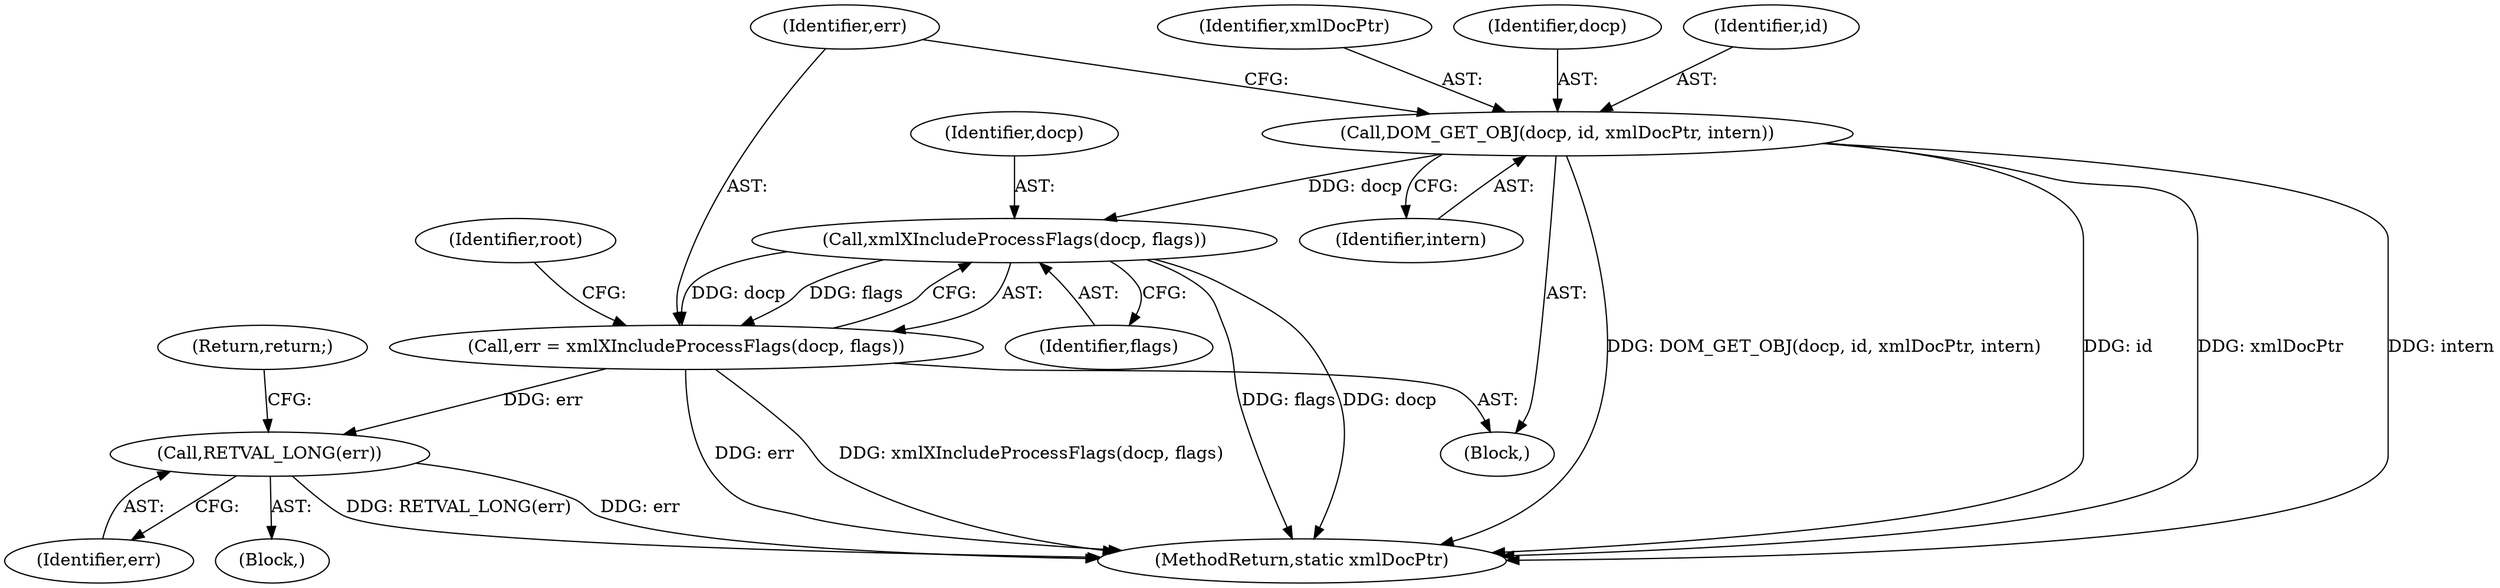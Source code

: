 digraph "0_php_4435b9142ff9813845d5c97ab29a5d637bedb257@pointer" {
"1000905" [label="(Call,DOM_GET_OBJ(docp, id, xmlDocPtr, intern))"];
"1000912" [label="(Call,xmlXIncludeProcessFlags(docp, flags))"];
"1000910" [label="(Call,err = xmlXIncludeProcessFlags(docp, flags))"];
"1000948" [label="(Call,RETVAL_LONG(err))"];
"1000948" [label="(Call,RETVAL_LONG(err))"];
"1000907" [label="(Identifier,id)"];
"1000908" [label="(Identifier,xmlDocPtr)"];
"1000905" [label="(Call,DOM_GET_OBJ(docp, id, xmlDocPtr, intern))"];
"1000911" [label="(Identifier,err)"];
"1000947" [label="(Block,)"];
"1001428" [label="(MethodReturn,static xmlDocPtr)"];
"1000914" [label="(Identifier,flags)"];
"1000912" [label="(Call,xmlXIncludeProcessFlags(docp, flags))"];
"1000910" [label="(Call,err = xmlXIncludeProcessFlags(docp, flags))"];
"1000959" [label="(Return,return;)"];
"1000913" [label="(Identifier,docp)"];
"1000906" [label="(Identifier,docp)"];
"1000949" [label="(Identifier,err)"];
"1000916" [label="(Identifier,root)"];
"1000909" [label="(Identifier,intern)"];
"1000893" [label="(Block,)"];
"1000905" -> "1000893"  [label="AST: "];
"1000905" -> "1000909"  [label="CFG: "];
"1000906" -> "1000905"  [label="AST: "];
"1000907" -> "1000905"  [label="AST: "];
"1000908" -> "1000905"  [label="AST: "];
"1000909" -> "1000905"  [label="AST: "];
"1000911" -> "1000905"  [label="CFG: "];
"1000905" -> "1001428"  [label="DDG: DOM_GET_OBJ(docp, id, xmlDocPtr, intern)"];
"1000905" -> "1001428"  [label="DDG: id"];
"1000905" -> "1001428"  [label="DDG: xmlDocPtr"];
"1000905" -> "1001428"  [label="DDG: intern"];
"1000905" -> "1000912"  [label="DDG: docp"];
"1000912" -> "1000910"  [label="AST: "];
"1000912" -> "1000914"  [label="CFG: "];
"1000913" -> "1000912"  [label="AST: "];
"1000914" -> "1000912"  [label="AST: "];
"1000910" -> "1000912"  [label="CFG: "];
"1000912" -> "1001428"  [label="DDG: flags"];
"1000912" -> "1001428"  [label="DDG: docp"];
"1000912" -> "1000910"  [label="DDG: docp"];
"1000912" -> "1000910"  [label="DDG: flags"];
"1000910" -> "1000893"  [label="AST: "];
"1000911" -> "1000910"  [label="AST: "];
"1000916" -> "1000910"  [label="CFG: "];
"1000910" -> "1001428"  [label="DDG: err"];
"1000910" -> "1001428"  [label="DDG: xmlXIncludeProcessFlags(docp, flags)"];
"1000910" -> "1000948"  [label="DDG: err"];
"1000948" -> "1000947"  [label="AST: "];
"1000948" -> "1000949"  [label="CFG: "];
"1000949" -> "1000948"  [label="AST: "];
"1000959" -> "1000948"  [label="CFG: "];
"1000948" -> "1001428"  [label="DDG: RETVAL_LONG(err)"];
"1000948" -> "1001428"  [label="DDG: err"];
}
